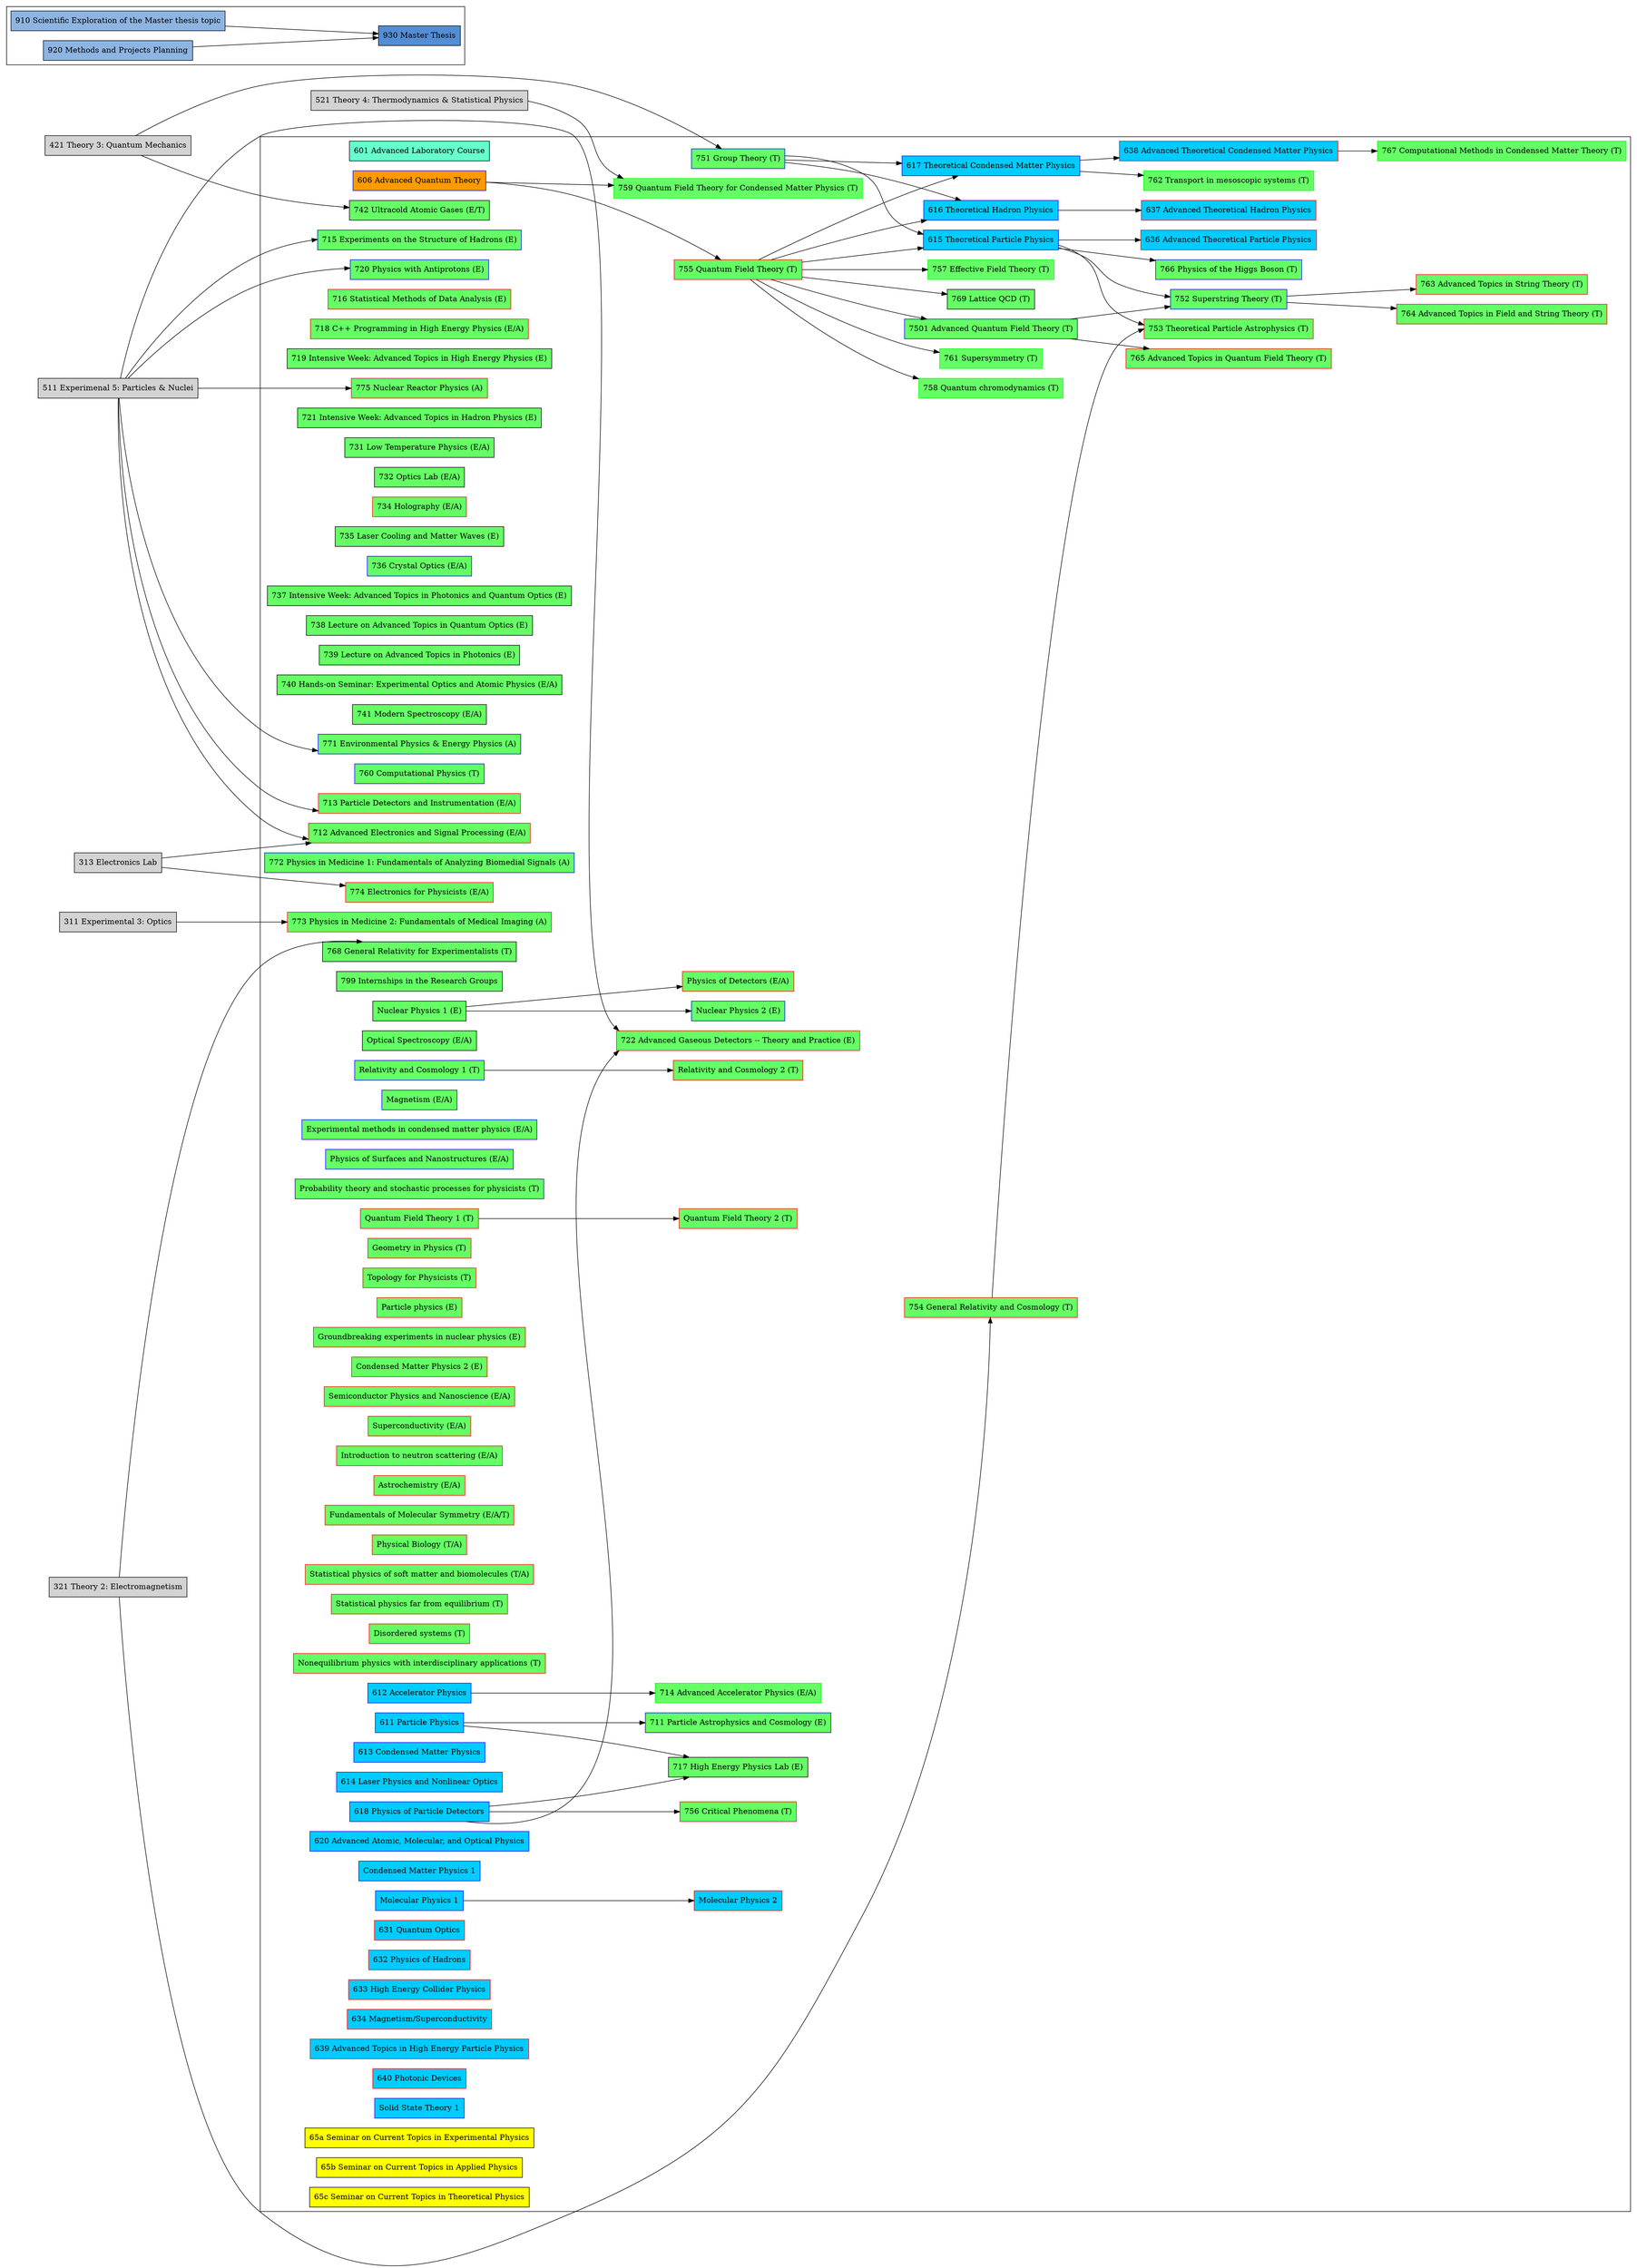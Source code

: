 // Copyright © 2015 Martin Ueding <dev@martin-ueding.de>

digraph {
    //nodesep = .50
    ranksep = 1.0
    overlap = false
    splines = true
    rankdir = LR

    node [shape=box style=filled]

    {
        311 [label="311 Experimental 3: Optics"]
        313 [label="313 Electronics Lab"]
        321 [label="321 Theory 2: Electromagnetism"]
        421 [label="421 Theory 3: Quantum Mechanics"]
        511 [label="511 Experimenal 5: Particles & Nuclei"]
        521 [label="521 Theory 4: Thermodynamics & Statistical Physics"]
    }

    subgraph cluster_course_phase {
        601 [label="601 Advanced Laboratory Course" fillcolor="#66FFCC"]

        {
            node[fillcolor="#FF9A00"]

            606 [label="606 Advanced Quantum Theory" color=blue]
        }

        // Elective Advanced Lectures
        {
            node[fillcolor="#65FF65"]

            711 [label="711 Particle Astrophysics and Cosmology (E)" color=blue]
            712 [label="712 Advanced Electronics and Signal Processing (E/A)" color=red]
            713 [label="713 Particle Detectors and Instrumentation (E/A)" color=red]
            714 [label="714 Advanced Accelerator Physics (E/A)" color=green]
            715 [label="715 Experiments on the Structure of Hadrons (E)" color=blue]
            716 [label="716 Statistical Methods of Data Analysis (E)" color=red]
            717 [label="717 High Energy Physics Lab (E)"]
            718 [label="718 C++ Programming in High Energy Physics (E/A)" color=red]
            719 [label="719 Intensive Week: Advanced Topics in High Energy Physics (E)"]
            720 [label="720 Physics with Antiprotons (E)" color=blue]
            721 [label="721 Intensive Week: Advanced Topics in Hadron Physics (E)"]
            722 [label="722 Advanced Gaseous Detectors -- Theory and Practice (E)" color=red]
            731 [label="731 Low Temperature Physics (E/A)"]
            732 [label="732 Optics Lab (E/A)"]
            734 [label="734 Holography (E/A)" color=red]
            735 [label="735 Laser Cooling and Matter Waves (E)"]
            736 [label="736 Crystal Optics (E/A)" color=blue]
            737 [label="737 Intensive Week: Advanced Topics in Photonics and Quantum Optics (E)"]
            738 [label="738 Lecture on Advanced Topics in Quantum Optics (E)"]
            739 [label="739 Lecture on Advanced Topics in Photonics (E)"]
            740 [label="740 Hands-on Seminar: Experimental Optics and Atomic Physics (E/A)"]
            741 [label="741 Modern Spectroscopy (E/A)"]
            742 [label="742 Ultracold Atomic Gases (E/T)"]
            7501 [label="7501 Advanced Quantum Field Theory (T)" color=blue]
            751 [label="751 Group Theory (T)" color=blue]
            752 [label="752 Superstring Theory (T)" color=blue]
            753 [label="753 Theoretical Particle Astrophysics (T)" color=red]
            754 [label="754 General Relativity and Cosmology (T)" color=red]
            755 [label="755 Quantum Field Theory (T)" color=red]
            756 [label="756 Critical Phenomena (T)" color=red]
            757 [label="757 Effective Field Theory (T)" color=green]
            758 [label="758 Quantum chromodynamics (T)" color=green]
            759 [label="759 Quantum Field Theory for Condensed Matter Physics (T)" color=green]
            760 [label="760 Computational Physics (T)" color=blue]
            761 [label="761 Supersymmetry (T)" color=green]
            762 [label="762 Transport in mesoscopic systems (T)" color=green]
            763 [label="763 Advanced Topics in String Theory (T)" color=red]
            764 [label="764 Advanced Topics in Field and String Theory (T)" color=red]
            765 [label="765 Advanced Topics in Quantum Field Theory (T)" color=red]
            766 [label="766 Physics of the Higgs Boson (T)" color=blue]
            767 [label="767 Computational Methods in Condensed Matter Theory (T)" color=green]
            768 [label="768 General Relativity for Experimentalists (T)"]
            769 [label="769 Lattice QCD (T)"]
            771 [label="771 Environmental Physics & Energy Physics (A)" color=blue]
            772 [label="772 Physics in Medicine 1: Fundamentals of Analyzing Biomedial Signals (A)" color=blue]
            773 [label="773 Physics in Medicine 2: Fundamentals of Medical Imaging (A)" color=red]
            774 [label="774 Electronics for Physicists (E/A)" color=red]
            775 [label="775 Nuclear Reactor Physics (A)" color=red]
            799 [label="799 Internships in the Research Groups"]
        }


        // Elective Advanced Lectures: BCGS Courses
        {
            node[fillcolor="#65FF65"]

            "Nuclear Physics 1 (E)"
            "Optical Spectroscopy (E/A)"

            // Winter
            {
                node[color=blue]

                "Relativity and Cosmology 1 (T)"
                "Nuclear Physics 1 (E)" -> "Nuclear Physics 2 (E)"
                "Magnetism (E/A)"
                "Experimental methods in condensed matter physics (E/A)"
                "Physics of Surfaces and Nanostructures (E/A)"
                "Probability theory and stochastic processes for physicists (T)"
            }

            // Summer
            {
                node[color=red]

                "Relativity and Cosmology 1 (T)" -> "Relativity and Cosmology 2 (T)"
                "Quantum Field Theory 1 (T)" -> "Quantum Field Theory 2 (T)"
                "Geometry in Physics (T)"
                "Topology for Physicists (T)"
                "Nuclear Physics 1 (E)" -> "Physics of Detectors (E/A)"
                "Particle physics (E)"
                "Groundbreaking experiments in nuclear physics (E)"
                "Condensed Matter Physics 2 (E)"
                "Semiconductor Physics and Nanoscience (E/A)"
                "Superconductivity (E/A)"
                "Introduction to neutron scattering (E/A)"
                "Astrochemistry (E/A)"
                "Fundamentals of Molecular Symmetry (E/A/T)"
                "Physical Biology (T/A)"
                "Statistical physics of soft matter and biomolecules (T/A)"
                "Statistical physics far from equilibrium (T)"
                "Disordered systems (T)"
                "Nonequilibrium physics with interdisciplinary applications (T)"
            }
        }

        // Specialization: Experimental Physics
        {
            node[fillcolor="#00CCFF" color=blue]

            611 [label="611 Particle Physics"]
            612 [label="612 Accelerator Physics"]
            613 [label="613 Condensed Matter Physics"]
            614 [label="614 Laser Physics and Nonlinear Optics"]
            618 [label="618 Physics of Particle Detectors"]
            620 [label="620 Advanced Atomic, Molecular, and Optical Physics"]
            CondMatter1 [label="Condensed Matter Physics 1"]
            MolPhys1 [label="Molecular Physics 1"]

        }

        // Specialization: Advanced Experimental Physics
        {
            node[fillcolor="#00CCFF", color=red]

            631 [label="631 Quantum Optics"]
            632 [label="632 Physics of Hadrons"]
            633 [label="633 High Energy Collider Physics"]
            634 [label="634 Magnetism/Superconductivity"]
            639 [label="639 Advanced Topics in High Energy Particle Physics"]
            640 [label="640 Photonic Devices"]
            MolPhys2 [label="Molecular Physics 2"]
        }

        // Specialization: Theoretical Physics
        {
            node[fillcolor="#00CCFF"]

            615 [label="615 Theoretical Particle Physics" color=blue]
            616 [label="616 Theoretical Hadron Physics" color=blue]
            617 [label="617 Theoretical Condensed Matter Physics" color=blue]
            TheoSolidSt [label="Solid State Theory 1" color=blue]
        }

        // Specialization: Advanced Theoretical Physics
        {
            node[fillcolor="#00CCFF"]

            636 [label="636 Advanced Theoretical Particle Physics" color=red]
            637 [label="637 Advanced Theoretical Hadron Physics" color=red]
            638 [label="638 Advanced Theoretical Condensed Matter Physics" color=red]
        }


        // Seminar
        {
            node[fillcolor="#FFFF00"]

            "65a" [label="65a Seminar on Current Topics in Experimental Physics"]
            "65b" [label="65b Seminar on Current Topics in Applied Physics"]
            "65c" [label="65c Seminar on Current Topics in Theoretical Physics"]
        }
    }

    subgraph cluster_research_phase {
        // Thesis Preparation
        {
            node[fillcolor="#8DB4E2"]

            910 [label="910 Scientific Exploration of the Master thesis topic"]
            920 [label="920 Methods and Projects Planning"]
        }

        // Thesis
        {
            node[fillcolor="#538DD5"]

            930 [label="930 Master Thesis"]
        }

        910, 920 -> 930
    }

    755, 751 -> 615
    755, 751 -> 616
    755, 751 -> 617

    615 -> 636
    616 -> 637
    617 -> 638

    611 -> 711
    511 -> 715
    611, 618 -> 717
    511 -> 720
    511, 618 -> 722
    313, 511 -> 712
    511 -> 713
    612 -> 714
    511 -> 771
    311 -> 773
    313 -> 774
    511 -> 775
    421 -> 742
    421 -> 751
    7501, 615 -> 752
    754, 615 -> 753
    321 -> 754
    606 -> 755
    618 -> 756
    755 -> 757
    755 -> 758
    606, 521 -> 759
    755 -> 761
    617 -> 762
    752 -> 763
    752 -> 764
    7501 -> 765
    615 -> 766
    755 -> 7501
    638 -> 767
    321 -> 768
    755 -> 769

    MolPhys1 -> MolPhys2
}

// vim: autoindent
